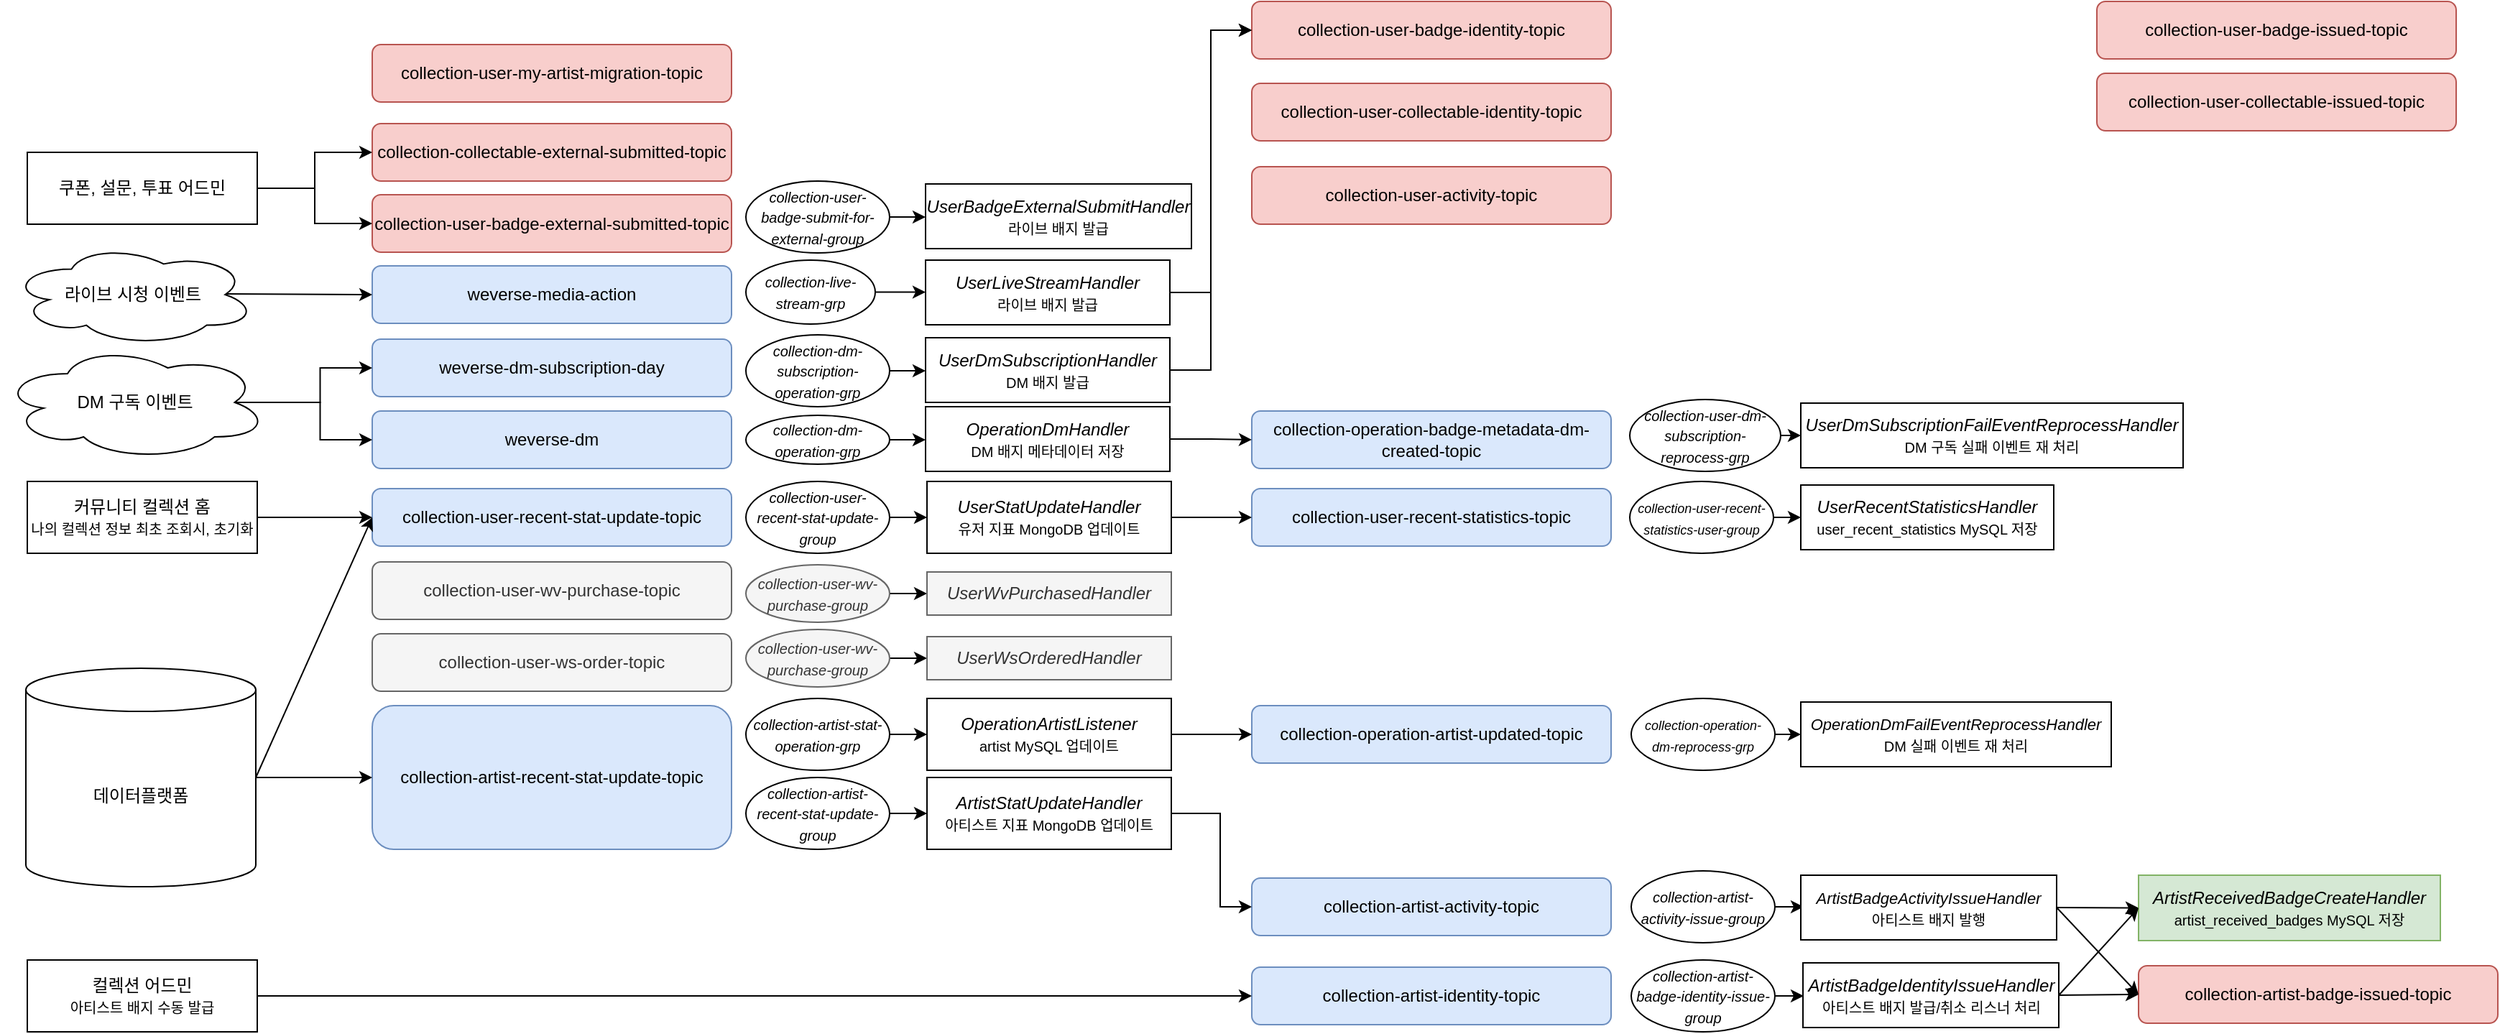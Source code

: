 <mxfile version="22.1.4" type="github">
  <diagram name="페이지-1" id="AxXZHzaRcRMsWfZ9CsZy">
    <mxGraphModel dx="1315" dy="704" grid="1" gridSize="10" guides="1" tooltips="1" connect="1" arrows="1" fold="1" page="1" pageScale="1" pageWidth="827" pageHeight="1169" math="0" shadow="0">
      <root>
        <mxCell id="0" />
        <mxCell id="1" parent="0" />
        <mxCell id="Hu20n-Qd5BMdo4HiK3WD-1" value="collection-user-recent-stat-update-topic" style="rounded=1;whiteSpace=wrap;html=1;fillColor=#dae8fc;strokeColor=#6c8ebf;" vertex="1" parent="1">
          <mxGeometry x="660" y="589" width="250" height="40" as="geometry" />
        </mxCell>
        <mxCell id="Hu20n-Qd5BMdo4HiK3WD-2" value="collection-operation-artist-updated-topic" style="rounded=1;whiteSpace=wrap;html=1;fillColor=#dae8fc;strokeColor=#6c8ebf;" vertex="1" parent="1">
          <mxGeometry x="1272" y="740" width="250" height="40" as="geometry" />
        </mxCell>
        <mxCell id="Hu20n-Qd5BMdo4HiK3WD-3" value="weverse-dm-subscription-day" style="rounded=1;whiteSpace=wrap;html=1;fillColor=#dae8fc;strokeColor=#6c8ebf;" vertex="1" parent="1">
          <mxGeometry x="660" y="485" width="250" height="40" as="geometry" />
        </mxCell>
        <mxCell id="Hu20n-Qd5BMdo4HiK3WD-4" value="collection-operation-badge-metadata-dm-created-topic" style="rounded=1;whiteSpace=wrap;html=1;fillColor=#dae8fc;strokeColor=#6c8ebf;" vertex="1" parent="1">
          <mxGeometry x="1272" y="535" width="250" height="40" as="geometry" />
        </mxCell>
        <mxCell id="Hu20n-Qd5BMdo4HiK3WD-6" value="collection-user-badge-identity-topic" style="rounded=1;whiteSpace=wrap;html=1;fillColor=#f8cecc;strokeColor=#b85450;" vertex="1" parent="1">
          <mxGeometry x="1272" y="250" width="250" height="40" as="geometry" />
        </mxCell>
        <mxCell id="Hu20n-Qd5BMdo4HiK3WD-7" value="collection-user-collectable-identity-topic" style="rounded=1;whiteSpace=wrap;html=1;fillColor=#f8cecc;strokeColor=#b85450;" vertex="1" parent="1">
          <mxGeometry x="1272" y="307" width="250" height="40" as="geometry" />
        </mxCell>
        <mxCell id="Hu20n-Qd5BMdo4HiK3WD-8" value="collection-artist-activity-topic" style="rounded=1;whiteSpace=wrap;html=1;fillColor=#dae8fc;strokeColor=#6c8ebf;" vertex="1" parent="1">
          <mxGeometry x="1272" y="860" width="250" height="40" as="geometry" />
        </mxCell>
        <mxCell id="Hu20n-Qd5BMdo4HiK3WD-9" value="collection-artist-identity-topic" style="rounded=1;whiteSpace=wrap;html=1;fillColor=#dae8fc;strokeColor=#6c8ebf;" vertex="1" parent="1">
          <mxGeometry x="1272" y="922" width="250" height="40" as="geometry" />
        </mxCell>
        <mxCell id="Hu20n-Qd5BMdo4HiK3WD-11" value="collection-artist-badge-issued-topic" style="rounded=1;whiteSpace=wrap;html=1;fillColor=#f8cecc;strokeColor=#b85450;" vertex="1" parent="1">
          <mxGeometry x="1889" y="921" width="250" height="40" as="geometry" />
        </mxCell>
        <mxCell id="Hu20n-Qd5BMdo4HiK3WD-12" value="collection-user-collectable-issued-topic" style="rounded=1;whiteSpace=wrap;html=1;fillColor=#f8cecc;strokeColor=#b85450;" vertex="1" parent="1">
          <mxGeometry x="1860" y="300" width="250" height="40" as="geometry" />
        </mxCell>
        <mxCell id="Hu20n-Qd5BMdo4HiK3WD-13" value="collection-user-my-artist-migration-topic" style="rounded=1;whiteSpace=wrap;html=1;fillColor=#f8cecc;strokeColor=#b85450;" vertex="1" parent="1">
          <mxGeometry x="660" y="280" width="250" height="40" as="geometry" />
        </mxCell>
        <mxCell id="Hu20n-Qd5BMdo4HiK3WD-14" value="collection-user-activity-topic" style="rounded=1;whiteSpace=wrap;html=1;fillColor=#f8cecc;strokeColor=#b85450;" vertex="1" parent="1">
          <mxGeometry x="1272" y="365" width="250" height="40" as="geometry" />
        </mxCell>
        <mxCell id="Hu20n-Qd5BMdo4HiK3WD-16" value="collection-user-badge-issued-topic" style="rounded=1;whiteSpace=wrap;html=1;fillColor=#f8cecc;strokeColor=#b85450;" vertex="1" parent="1">
          <mxGeometry x="1860" y="250" width="250" height="40" as="geometry" />
        </mxCell>
        <mxCell id="Hu20n-Qd5BMdo4HiK3WD-17" value="collection-user-ws-order-topic" style="rounded=1;whiteSpace=wrap;html=1;fillColor=#f5f5f5;strokeColor=#666666;fontColor=#333333;" vertex="1" parent="1">
          <mxGeometry x="660" y="690" width="250" height="40" as="geometry" />
        </mxCell>
        <mxCell id="Hu20n-Qd5BMdo4HiK3WD-18" value="collection-user-wv-purchase-topic" style="rounded=1;whiteSpace=wrap;html=1;fillColor=#f5f5f5;strokeColor=#666666;fontColor=#333333;" vertex="1" parent="1">
          <mxGeometry x="660" y="640" width="250" height="40" as="geometry" />
        </mxCell>
        <mxCell id="Hu20n-Qd5BMdo4HiK3WD-19" value="collection-artist-recent-stat-update-topic" style="rounded=1;whiteSpace=wrap;html=1;fillColor=#dae8fc;strokeColor=#6c8ebf;" vertex="1" parent="1">
          <mxGeometry x="660" y="740" width="250" height="100" as="geometry" />
        </mxCell>
        <mxCell id="Hu20n-Qd5BMdo4HiK3WD-20" value="collection-user-recent-statistics-topic" style="rounded=1;whiteSpace=wrap;html=1;fillColor=#dae8fc;strokeColor=#6c8ebf;" vertex="1" parent="1">
          <mxGeometry x="1272" y="589" width="250" height="40" as="geometry" />
        </mxCell>
        <mxCell id="Hu20n-Qd5BMdo4HiK3WD-21" value="weverse-dm" style="rounded=1;whiteSpace=wrap;html=1;fillColor=#dae8fc;strokeColor=#6c8ebf;" vertex="1" parent="1">
          <mxGeometry x="660" y="535" width="250" height="40" as="geometry" />
        </mxCell>
        <mxCell id="Hu20n-Qd5BMdo4HiK3WD-22" value="weverse-media-action" style="rounded=1;whiteSpace=wrap;html=1;fillColor=#dae8fc;strokeColor=#6c8ebf;" vertex="1" parent="1">
          <mxGeometry x="660" y="434" width="250" height="40" as="geometry" />
        </mxCell>
        <mxCell id="Hu20n-Qd5BMdo4HiK3WD-23" value="collection-user-badge-external-submitted-topic" style="rounded=1;whiteSpace=wrap;html=1;fillColor=#f8cecc;strokeColor=#b85450;" vertex="1" parent="1">
          <mxGeometry x="660" y="384.5" width="250" height="40" as="geometry" />
        </mxCell>
        <mxCell id="Hu20n-Qd5BMdo4HiK3WD-24" value="collection-collectable-external-submitted-topic" style="rounded=1;whiteSpace=wrap;html=1;fillColor=#f8cecc;strokeColor=#b85450;" vertex="1" parent="1">
          <mxGeometry x="660" y="335" width="250" height="40" as="geometry" />
        </mxCell>
        <mxCell id="Hu20n-Qd5BMdo4HiK3WD-59" style="edgeStyle=orthogonalEdgeStyle;rounded=0;orthogonalLoop=1;jettySize=auto;html=1;exitX=1;exitY=0.5;exitDx=0;exitDy=0;entryX=0;entryY=0.5;entryDx=0;entryDy=0;" edge="1" parent="1" source="Hu20n-Qd5BMdo4HiK3WD-27" target="Hu20n-Qd5BMdo4HiK3WD-34">
          <mxGeometry relative="1" as="geometry" />
        </mxCell>
        <mxCell id="Hu20n-Qd5BMdo4HiK3WD-27" value="&lt;i&gt;&lt;font style=&quot;font-size: 9px;&quot;&gt;collection-user-recent-statistics-user-group&lt;/font&gt;&lt;/i&gt;" style="ellipse;whiteSpace=wrap;html=1;" vertex="1" parent="1">
          <mxGeometry x="1535" y="584" width="100" height="50" as="geometry" />
        </mxCell>
        <mxCell id="Hu20n-Qd5BMdo4HiK3WD-29" style="edgeStyle=orthogonalEdgeStyle;rounded=0;orthogonalLoop=1;jettySize=auto;html=1;entryX=0;entryY=0.5;entryDx=0;entryDy=0;exitX=1;exitY=0.5;exitDx=0;exitDy=0;" edge="1" parent="1" source="Hu20n-Qd5BMdo4HiK3WD-35" target="Hu20n-Qd5BMdo4HiK3WD-20">
          <mxGeometry relative="1" as="geometry">
            <mxPoint x="650" y="549" as="sourcePoint" />
            <Array as="points" />
          </mxGeometry>
        </mxCell>
        <mxCell id="Hu20n-Qd5BMdo4HiK3WD-28" value="&lt;font size=&quot;1&quot;&gt;&lt;i&gt;collection-user-recent-stat-update-group&lt;/i&gt;&lt;/font&gt;" style="ellipse;whiteSpace=wrap;html=1;" vertex="1" parent="1">
          <mxGeometry x="920" y="584" width="100" height="50" as="geometry" />
        </mxCell>
        <mxCell id="Hu20n-Qd5BMdo4HiK3WD-34" value="&lt;i&gt;UserRecentStatisticsHandler&lt;/i&gt;&lt;br style=&quot;border-color: var(--border-color);&quot;&gt;&lt;font style=&quot;font-size: 10px;&quot;&gt;user_recent_statistics MySQL 저장&lt;/font&gt;" style="rounded=0;whiteSpace=wrap;html=1;" vertex="1" parent="1">
          <mxGeometry x="1654" y="586.5" width="176" height="45" as="geometry" />
        </mxCell>
        <mxCell id="Hu20n-Qd5BMdo4HiK3WD-38" value="" style="edgeStyle=orthogonalEdgeStyle;rounded=0;orthogonalLoop=1;jettySize=auto;html=1;entryX=0;entryY=0.5;entryDx=0;entryDy=0;exitX=1;exitY=0.5;exitDx=0;exitDy=0;" edge="1" parent="1" source="Hu20n-Qd5BMdo4HiK3WD-28" target="Hu20n-Qd5BMdo4HiK3WD-35">
          <mxGeometry relative="1" as="geometry">
            <mxPoint x="737" y="286" as="sourcePoint" />
            <mxPoint x="1390" y="286" as="targetPoint" />
            <Array as="points" />
          </mxGeometry>
        </mxCell>
        <mxCell id="Hu20n-Qd5BMdo4HiK3WD-35" value="&lt;i&gt;UserStatUpdateHandler&lt;/i&gt;&lt;br&gt;&lt;font style=&quot;font-size: 10px;&quot;&gt;유저 지표 MongoDB 업데이트&lt;/font&gt;" style="rounded=0;whiteSpace=wrap;html=1;" vertex="1" parent="1">
          <mxGeometry x="1046" y="584" width="170" height="50" as="geometry" />
        </mxCell>
        <mxCell id="Hu20n-Qd5BMdo4HiK3WD-40" style="edgeStyle=orthogonalEdgeStyle;rounded=0;orthogonalLoop=1;jettySize=auto;html=1;entryX=0;entryY=0.5;entryDx=0;entryDy=0;" edge="1" parent="1" source="Hu20n-Qd5BMdo4HiK3WD-39" target="Hu20n-Qd5BMdo4HiK3WD-1">
          <mxGeometry relative="1" as="geometry" />
        </mxCell>
        <mxCell id="Hu20n-Qd5BMdo4HiK3WD-39" value="커뮤니티 컬렉션 홈&lt;br&gt;&lt;font style=&quot;font-size: 10px;&quot;&gt;나의 컬렉션 정보 최초 조회시, 초기화&lt;/font&gt;" style="rounded=0;whiteSpace=wrap;html=1;" vertex="1" parent="1">
          <mxGeometry x="420" y="584" width="160" height="50" as="geometry" />
        </mxCell>
        <mxCell id="Hu20n-Qd5BMdo4HiK3WD-42" style="rounded=0;orthogonalLoop=1;jettySize=auto;html=1;exitX=1;exitY=0.5;exitDx=0;exitDy=0;exitPerimeter=0;entryX=0;entryY=0.5;entryDx=0;entryDy=0;" edge="1" parent="1" source="Hu20n-Qd5BMdo4HiK3WD-41" target="Hu20n-Qd5BMdo4HiK3WD-1">
          <mxGeometry relative="1" as="geometry" />
        </mxCell>
        <mxCell id="Hu20n-Qd5BMdo4HiK3WD-43" style="edgeStyle=orthogonalEdgeStyle;rounded=0;orthogonalLoop=1;jettySize=auto;html=1;exitX=1;exitY=0.5;exitDx=0;exitDy=0;exitPerimeter=0;entryX=0;entryY=0.5;entryDx=0;entryDy=0;" edge="1" parent="1" source="Hu20n-Qd5BMdo4HiK3WD-41" target="Hu20n-Qd5BMdo4HiK3WD-19">
          <mxGeometry relative="1" as="geometry" />
        </mxCell>
        <mxCell id="Hu20n-Qd5BMdo4HiK3WD-41" value="데이터플랫폼" style="shape=cylinder3;whiteSpace=wrap;html=1;boundedLbl=1;backgroundOutline=1;size=15;" vertex="1" parent="1">
          <mxGeometry x="419" y="714" width="160" height="152" as="geometry" />
        </mxCell>
        <mxCell id="Hu20n-Qd5BMdo4HiK3WD-46" style="edgeStyle=orthogonalEdgeStyle;rounded=0;orthogonalLoop=1;jettySize=auto;html=1;exitX=1;exitY=0.5;exitDx=0;exitDy=0;entryX=0;entryY=0.5;entryDx=0;entryDy=0;" edge="1" parent="1" source="Hu20n-Qd5BMdo4HiK3WD-44" target="Hu20n-Qd5BMdo4HiK3WD-45">
          <mxGeometry relative="1" as="geometry" />
        </mxCell>
        <mxCell id="Hu20n-Qd5BMdo4HiK3WD-44" value="&lt;font style=&quot;font-size: 10px;&quot;&gt;&lt;i&gt;collection-artist-recent-stat-update-group&lt;/i&gt;&lt;/font&gt;" style="ellipse;whiteSpace=wrap;html=1;" vertex="1" parent="1">
          <mxGeometry x="920" y="790" width="100" height="50" as="geometry" />
        </mxCell>
        <mxCell id="Hu20n-Qd5BMdo4HiK3WD-47" style="edgeStyle=orthogonalEdgeStyle;rounded=0;orthogonalLoop=1;jettySize=auto;html=1;exitX=1;exitY=0.5;exitDx=0;exitDy=0;entryX=0;entryY=0.5;entryDx=0;entryDy=0;" edge="1" parent="1" source="Hu20n-Qd5BMdo4HiK3WD-45" target="Hu20n-Qd5BMdo4HiK3WD-8">
          <mxGeometry relative="1" as="geometry">
            <Array as="points">
              <mxPoint x="1250" y="815" />
              <mxPoint x="1250" y="880" />
            </Array>
          </mxGeometry>
        </mxCell>
        <mxCell id="Hu20n-Qd5BMdo4HiK3WD-45" value="&lt;i&gt;ArtistStatUpdateHandler&lt;br&gt;&lt;/i&gt;&lt;font style=&quot;font-size: 10px;&quot;&gt;아티스트 지표 MongoDB 업데이트&lt;/font&gt;" style="rounded=0;whiteSpace=wrap;html=1;" vertex="1" parent="1">
          <mxGeometry x="1046" y="790" width="170" height="50" as="geometry" />
        </mxCell>
        <mxCell id="Hu20n-Qd5BMdo4HiK3WD-53" style="edgeStyle=orthogonalEdgeStyle;rounded=0;orthogonalLoop=1;jettySize=auto;html=1;exitX=1;exitY=0.5;exitDx=0;exitDy=0;entryX=0;entryY=0.5;entryDx=0;entryDy=0;" edge="1" parent="1" source="Hu20n-Qd5BMdo4HiK3WD-48" target="Hu20n-Qd5BMdo4HiK3WD-52">
          <mxGeometry relative="1" as="geometry" />
        </mxCell>
        <mxCell id="Hu20n-Qd5BMdo4HiK3WD-48" value="&lt;font style=&quot;font-size: 10px;&quot;&gt;&lt;i&gt;collection-artist-stat-operation-grp&lt;/i&gt;&lt;/font&gt;" style="ellipse;whiteSpace=wrap;html=1;" vertex="1" parent="1">
          <mxGeometry x="920" y="735" width="100" height="50" as="geometry" />
        </mxCell>
        <mxCell id="Hu20n-Qd5BMdo4HiK3WD-49" style="edgeStyle=orthogonalEdgeStyle;rounded=0;orthogonalLoop=1;jettySize=auto;html=1;exitX=0.5;exitY=1;exitDx=0;exitDy=0;" edge="1" parent="1" source="Hu20n-Qd5BMdo4HiK3WD-19" target="Hu20n-Qd5BMdo4HiK3WD-19">
          <mxGeometry relative="1" as="geometry" />
        </mxCell>
        <mxCell id="Hu20n-Qd5BMdo4HiK3WD-54" style="edgeStyle=orthogonalEdgeStyle;rounded=0;orthogonalLoop=1;jettySize=auto;html=1;exitX=1;exitY=0.5;exitDx=0;exitDy=0;entryX=0;entryY=0.5;entryDx=0;entryDy=0;" edge="1" parent="1" source="Hu20n-Qd5BMdo4HiK3WD-52" target="Hu20n-Qd5BMdo4HiK3WD-2">
          <mxGeometry relative="1" as="geometry" />
        </mxCell>
        <mxCell id="Hu20n-Qd5BMdo4HiK3WD-52" value="&lt;i&gt;OperationArtistListener&lt;br&gt;&lt;/i&gt;&lt;span style=&quot;font-size: 10px;&quot;&gt;artist MySQL 업데이트&lt;/span&gt;" style="rounded=0;whiteSpace=wrap;html=1;" vertex="1" parent="1">
          <mxGeometry x="1046" y="735" width="170" height="50" as="geometry" />
        </mxCell>
        <mxCell id="Hu20n-Qd5BMdo4HiK3WD-57" style="edgeStyle=orthogonalEdgeStyle;rounded=0;orthogonalLoop=1;jettySize=auto;html=1;exitX=1;exitY=0.5;exitDx=0;exitDy=0;entryX=0;entryY=0.5;entryDx=0;entryDy=0;" edge="1" parent="1" source="Hu20n-Qd5BMdo4HiK3WD-55" target="Hu20n-Qd5BMdo4HiK3WD-56">
          <mxGeometry relative="1" as="geometry" />
        </mxCell>
        <mxCell id="Hu20n-Qd5BMdo4HiK3WD-55" value="&lt;i&gt;&lt;font style=&quot;font-size: 9px;&quot;&gt;collection-operation-&lt;br&gt;dm-reprocess-grp&lt;/font&gt;&lt;/i&gt;" style="ellipse;whiteSpace=wrap;html=1;" vertex="1" parent="1">
          <mxGeometry x="1536" y="735" width="100" height="50" as="geometry" />
        </mxCell>
        <mxCell id="Hu20n-Qd5BMdo4HiK3WD-56" value="&lt;font style=&quot;&quot;&gt;&lt;i style=&quot;&quot;&gt;&lt;font style=&quot;font-size: 11px;&quot;&gt;OperationDmFailEventReprocessHandler&lt;/font&gt;&lt;/i&gt;&lt;br&gt;&lt;/font&gt;&lt;font style=&quot;font-size: 10px;&quot;&gt;DM 실패 이벤트 재 처리&lt;/font&gt;" style="rounded=0;whiteSpace=wrap;html=1;" vertex="1" parent="1">
          <mxGeometry x="1654" y="737.5" width="216" height="45" as="geometry" />
        </mxCell>
        <mxCell id="Hu20n-Qd5BMdo4HiK3WD-62" style="edgeStyle=orthogonalEdgeStyle;rounded=0;orthogonalLoop=1;jettySize=auto;html=1;exitX=1;exitY=0.5;exitDx=0;exitDy=0;" edge="1" parent="1" source="Hu20n-Qd5BMdo4HiK3WD-60" target="Hu20n-Qd5BMdo4HiK3WD-61">
          <mxGeometry relative="1" as="geometry" />
        </mxCell>
        <mxCell id="Hu20n-Qd5BMdo4HiK3WD-60" value="&lt;font style=&quot;font-size: 10px;&quot;&gt;&lt;i&gt;collection-artist-activity-issue-group&lt;/i&gt;&lt;/font&gt;" style="ellipse;whiteSpace=wrap;html=1;" vertex="1" parent="1">
          <mxGeometry x="1536" y="855" width="100" height="50" as="geometry" />
        </mxCell>
        <mxCell id="Hu20n-Qd5BMdo4HiK3WD-65" style="rounded=0;orthogonalLoop=1;jettySize=auto;html=1;exitX=1;exitY=0.5;exitDx=0;exitDy=0;entryX=0;entryY=0.5;entryDx=0;entryDy=0;" edge="1" parent="1" source="Hu20n-Qd5BMdo4HiK3WD-61" target="Hu20n-Qd5BMdo4HiK3WD-11">
          <mxGeometry relative="1" as="geometry" />
        </mxCell>
        <mxCell id="Hu20n-Qd5BMdo4HiK3WD-73" style="rounded=0;orthogonalLoop=1;jettySize=auto;html=1;exitX=1;exitY=0.5;exitDx=0;exitDy=0;entryX=0;entryY=0.5;entryDx=0;entryDy=0;" edge="1" parent="1" source="Hu20n-Qd5BMdo4HiK3WD-61" target="Hu20n-Qd5BMdo4HiK3WD-71">
          <mxGeometry relative="1" as="geometry" />
        </mxCell>
        <mxCell id="Hu20n-Qd5BMdo4HiK3WD-61" value="&lt;font style=&quot;&quot;&gt;&lt;font size=&quot;1&quot; style=&quot;&quot;&gt;&lt;i style=&quot;font-size: 11px;&quot;&gt;ArtistBadgeActivityIssueHandler&lt;/i&gt;&lt;/font&gt;&lt;br&gt;&lt;span style=&quot;font-size: 10px;&quot;&gt;아티스트 배지 발행&lt;/span&gt;&lt;br&gt;&lt;/font&gt;" style="rounded=0;whiteSpace=wrap;html=1;" vertex="1" parent="1">
          <mxGeometry x="1654" y="858" width="178" height="45" as="geometry" />
        </mxCell>
        <mxCell id="Hu20n-Qd5BMdo4HiK3WD-71" value="&lt;i&gt;ArtistReceivedBadgeCreateHandler&lt;/i&gt;&lt;br&gt;&lt;font style=&quot;font-size: 10px;&quot;&gt;artist_received_badges&amp;nbsp;MySQL 저장&lt;/font&gt;" style="rounded=0;whiteSpace=wrap;html=1;fillColor=#d5e8d4;strokeColor=#82b366;" vertex="1" parent="1">
          <mxGeometry x="1889" y="858" width="210" height="45.5" as="geometry" />
        </mxCell>
        <mxCell id="Hu20n-Qd5BMdo4HiK3WD-77" style="edgeStyle=orthogonalEdgeStyle;rounded=0;orthogonalLoop=1;jettySize=auto;html=1;exitX=1;exitY=0.5;exitDx=0;exitDy=0;" edge="1" parent="1" source="Hu20n-Qd5BMdo4HiK3WD-74" target="Hu20n-Qd5BMdo4HiK3WD-75">
          <mxGeometry relative="1" as="geometry" />
        </mxCell>
        <mxCell id="Hu20n-Qd5BMdo4HiK3WD-74" value="&lt;font size=&quot;1&quot; style=&quot;&quot;&gt;&lt;i style=&quot;&quot;&gt;collection-artist-badge-identity-issue-group&lt;/i&gt;&lt;/font&gt;" style="ellipse;whiteSpace=wrap;html=1;" vertex="1" parent="1">
          <mxGeometry x="1536" y="917" width="100" height="50" as="geometry" />
        </mxCell>
        <mxCell id="Hu20n-Qd5BMdo4HiK3WD-79" style="rounded=0;orthogonalLoop=1;jettySize=auto;html=1;exitX=1;exitY=0.5;exitDx=0;exitDy=0;entryX=0;entryY=0.5;entryDx=0;entryDy=0;" edge="1" parent="1" source="Hu20n-Qd5BMdo4HiK3WD-75" target="Hu20n-Qd5BMdo4HiK3WD-11">
          <mxGeometry relative="1" as="geometry" />
        </mxCell>
        <mxCell id="Hu20n-Qd5BMdo4HiK3WD-81" style="rounded=0;orthogonalLoop=1;jettySize=auto;html=1;exitX=1;exitY=0.5;exitDx=0;exitDy=0;entryX=0;entryY=0.5;entryDx=0;entryDy=0;" edge="1" parent="1" source="Hu20n-Qd5BMdo4HiK3WD-75" target="Hu20n-Qd5BMdo4HiK3WD-71">
          <mxGeometry relative="1" as="geometry">
            <mxPoint x="1932" y="972.75" as="targetPoint" />
          </mxGeometry>
        </mxCell>
        <mxCell id="Hu20n-Qd5BMdo4HiK3WD-75" value="&lt;i&gt;ArtistBadgeIdentityIssueHandler&lt;/i&gt;&lt;br&gt;&lt;font style=&quot;font-size: 10px;&quot;&gt;아티스트 배지 발급/취소 리스너 처리&lt;/font&gt;" style="rounded=0;whiteSpace=wrap;html=1;" vertex="1" parent="1">
          <mxGeometry x="1655.5" y="919" width="178" height="45" as="geometry" />
        </mxCell>
        <mxCell id="Hu20n-Qd5BMdo4HiK3WD-83" style="edgeStyle=orthogonalEdgeStyle;rounded=0;orthogonalLoop=1;jettySize=auto;html=1;exitX=1;exitY=0.5;exitDx=0;exitDy=0;entryX=0;entryY=0.5;entryDx=0;entryDy=0;" edge="1" parent="1" source="Hu20n-Qd5BMdo4HiK3WD-82" target="Hu20n-Qd5BMdo4HiK3WD-9">
          <mxGeometry relative="1" as="geometry" />
        </mxCell>
        <mxCell id="Hu20n-Qd5BMdo4HiK3WD-82" value="컬렉션 어드민&lt;br&gt;&lt;span style=&quot;font-size: 10px;&quot;&gt;아티스트 배지 수동 발급&lt;/span&gt;" style="rounded=0;whiteSpace=wrap;html=1;" vertex="1" parent="1">
          <mxGeometry x="420" y="917" width="160" height="50" as="geometry" />
        </mxCell>
        <mxCell id="Hu20n-Qd5BMdo4HiK3WD-89" style="edgeStyle=orthogonalEdgeStyle;rounded=0;orthogonalLoop=1;jettySize=auto;html=1;exitX=1;exitY=0.5;exitDx=0;exitDy=0;entryX=0;entryY=0.5;entryDx=0;entryDy=0;" edge="1" parent="1" source="Hu20n-Qd5BMdo4HiK3WD-90" target="Hu20n-Qd5BMdo4HiK3WD-23">
          <mxGeometry relative="1" as="geometry">
            <mxPoint x="580" y="390.5" as="sourcePoint" />
          </mxGeometry>
        </mxCell>
        <mxCell id="Hu20n-Qd5BMdo4HiK3WD-91" value="" style="edgeStyle=orthogonalEdgeStyle;rounded=0;orthogonalLoop=1;jettySize=auto;html=1;" edge="1" parent="1" source="Hu20n-Qd5BMdo4HiK3WD-90" target="Hu20n-Qd5BMdo4HiK3WD-24">
          <mxGeometry relative="1" as="geometry" />
        </mxCell>
        <mxCell id="Hu20n-Qd5BMdo4HiK3WD-90" value="쿠폰, 설문, 투표 어드민&lt;br&gt;" style="rounded=0;whiteSpace=wrap;html=1;" vertex="1" parent="1">
          <mxGeometry x="420" y="355" width="160" height="50" as="geometry" />
        </mxCell>
        <mxCell id="Hu20n-Qd5BMdo4HiK3WD-95" style="edgeStyle=orthogonalEdgeStyle;rounded=0;orthogonalLoop=1;jettySize=auto;html=1;exitX=0.875;exitY=0.5;exitDx=0;exitDy=0;exitPerimeter=0;entryX=0;entryY=0.5;entryDx=0;entryDy=0;" edge="1" parent="1" target="Hu20n-Qd5BMdo4HiK3WD-22">
          <mxGeometry relative="1" as="geometry">
            <mxPoint x="558.625" y="453.5" as="sourcePoint" />
          </mxGeometry>
        </mxCell>
        <mxCell id="Hu20n-Qd5BMdo4HiK3WD-94" value="라이브 시청 이벤트" style="ellipse;shape=cloud;whiteSpace=wrap;html=1;" vertex="1" parent="1">
          <mxGeometry x="408" y="418.5" width="171" height="71" as="geometry" />
        </mxCell>
        <mxCell id="Hu20n-Qd5BMdo4HiK3WD-97" style="edgeStyle=orthogonalEdgeStyle;rounded=0;orthogonalLoop=1;jettySize=auto;html=1;exitX=0.875;exitY=0.5;exitDx=0;exitDy=0;exitPerimeter=0;" edge="1" parent="1" source="Hu20n-Qd5BMdo4HiK3WD-96" target="Hu20n-Qd5BMdo4HiK3WD-3">
          <mxGeometry relative="1" as="geometry" />
        </mxCell>
        <mxCell id="Hu20n-Qd5BMdo4HiK3WD-98" style="edgeStyle=orthogonalEdgeStyle;rounded=0;orthogonalLoop=1;jettySize=auto;html=1;exitX=0.875;exitY=0.5;exitDx=0;exitDy=0;exitPerimeter=0;" edge="1" parent="1" source="Hu20n-Qd5BMdo4HiK3WD-96" target="Hu20n-Qd5BMdo4HiK3WD-21">
          <mxGeometry relative="1" as="geometry" />
        </mxCell>
        <mxCell id="Hu20n-Qd5BMdo4HiK3WD-96" value="DM 구독 이벤트" style="ellipse;shape=cloud;whiteSpace=wrap;html=1;" vertex="1" parent="1">
          <mxGeometry x="401.5" y="489" width="186" height="80" as="geometry" />
        </mxCell>
        <mxCell id="Hu20n-Qd5BMdo4HiK3WD-103" style="edgeStyle=orthogonalEdgeStyle;rounded=0;orthogonalLoop=1;jettySize=auto;html=1;exitX=1;exitY=0.5;exitDx=0;exitDy=0;entryX=0;entryY=0.5;entryDx=0;entryDy=0;" edge="1" parent="1" source="Hu20n-Qd5BMdo4HiK3WD-99" target="Hu20n-Qd5BMdo4HiK3WD-102">
          <mxGeometry relative="1" as="geometry" />
        </mxCell>
        <mxCell id="Hu20n-Qd5BMdo4HiK3WD-99" value="&lt;font size=&quot;1&quot;&gt;&lt;i&gt;collection-user-wv-purchase-group&lt;br&gt;&lt;/i&gt;&lt;/font&gt;" style="ellipse;whiteSpace=wrap;html=1;fillColor=#f5f5f5;fontColor=#333333;strokeColor=#666666;" vertex="1" parent="1">
          <mxGeometry x="920" y="642" width="100" height="40" as="geometry" />
        </mxCell>
        <mxCell id="Hu20n-Qd5BMdo4HiK3WD-107" style="edgeStyle=orthogonalEdgeStyle;rounded=0;orthogonalLoop=1;jettySize=auto;html=1;exitX=1;exitY=0.5;exitDx=0;exitDy=0;entryX=0;entryY=0.5;entryDx=0;entryDy=0;" edge="1" parent="1" source="Hu20n-Qd5BMdo4HiK3WD-100" target="Hu20n-Qd5BMdo4HiK3WD-106">
          <mxGeometry relative="1" as="geometry">
            <mxPoint x="1040" y="555" as="targetPoint" />
          </mxGeometry>
        </mxCell>
        <mxCell id="Hu20n-Qd5BMdo4HiK3WD-100" value="&lt;font size=&quot;1&quot;&gt;&lt;i&gt;collection-dm-operation-grp&lt;/i&gt;&lt;/font&gt;" style="ellipse;whiteSpace=wrap;html=1;" vertex="1" parent="1">
          <mxGeometry x="920" y="538" width="100" height="34" as="geometry" />
        </mxCell>
        <mxCell id="Hu20n-Qd5BMdo4HiK3WD-105" style="edgeStyle=orthogonalEdgeStyle;rounded=0;orthogonalLoop=1;jettySize=auto;html=1;exitX=1;exitY=0.5;exitDx=0;exitDy=0;entryX=0;entryY=0.5;entryDx=0;entryDy=0;" edge="1" parent="1" source="Hu20n-Qd5BMdo4HiK3WD-101" target="Hu20n-Qd5BMdo4HiK3WD-104">
          <mxGeometry relative="1" as="geometry" />
        </mxCell>
        <mxCell id="Hu20n-Qd5BMdo4HiK3WD-101" value="&lt;font size=&quot;1&quot;&gt;&lt;i&gt;collection-user-wv-purchase-group&lt;br&gt;&lt;/i&gt;&lt;/font&gt;" style="ellipse;whiteSpace=wrap;html=1;fillColor=#f5f5f5;fontColor=#333333;strokeColor=#666666;" vertex="1" parent="1">
          <mxGeometry x="920" y="687" width="100" height="40" as="geometry" />
        </mxCell>
        <mxCell id="Hu20n-Qd5BMdo4HiK3WD-102" value="&lt;i&gt;UserWvPurchasedHandler&lt;/i&gt;" style="rounded=0;whiteSpace=wrap;html=1;fillColor=#f5f5f5;fontColor=#333333;strokeColor=#666666;" vertex="1" parent="1">
          <mxGeometry x="1046" y="647" width="170" height="30" as="geometry" />
        </mxCell>
        <mxCell id="Hu20n-Qd5BMdo4HiK3WD-104" value="&lt;i&gt;UserWsOrderedHandler&lt;/i&gt;" style="rounded=0;whiteSpace=wrap;html=1;fillColor=#f5f5f5;fontColor=#333333;strokeColor=#666666;" vertex="1" parent="1">
          <mxGeometry x="1046" y="692" width="170" height="30" as="geometry" />
        </mxCell>
        <mxCell id="Hu20n-Qd5BMdo4HiK3WD-108" style="edgeStyle=orthogonalEdgeStyle;rounded=0;orthogonalLoop=1;jettySize=auto;html=1;exitX=1;exitY=0.5;exitDx=0;exitDy=0;entryX=0;entryY=0.5;entryDx=0;entryDy=0;" edge="1" parent="1" source="Hu20n-Qd5BMdo4HiK3WD-106" target="Hu20n-Qd5BMdo4HiK3WD-4">
          <mxGeometry relative="1" as="geometry" />
        </mxCell>
        <mxCell id="Hu20n-Qd5BMdo4HiK3WD-106" value="&lt;font style=&quot;&quot;&gt;&lt;i&gt;OperationDmHandler&lt;br&gt;&lt;/i&gt;&lt;font style=&quot;font-size: 10px;&quot;&gt;DM 배지 메타데이터 저장&lt;/font&gt;&lt;br&gt;&lt;/font&gt;" style="rounded=0;whiteSpace=wrap;html=1;" vertex="1" parent="1">
          <mxGeometry x="1045" y="532" width="170" height="45" as="geometry" />
        </mxCell>
        <mxCell id="Hu20n-Qd5BMdo4HiK3WD-111" style="edgeStyle=orthogonalEdgeStyle;rounded=0;orthogonalLoop=1;jettySize=auto;html=1;exitX=1;exitY=0.5;exitDx=0;exitDy=0;entryX=0;entryY=0.5;entryDx=0;entryDy=0;" edge="1" parent="1" source="Hu20n-Qd5BMdo4HiK3WD-109" target="Hu20n-Qd5BMdo4HiK3WD-110">
          <mxGeometry relative="1" as="geometry" />
        </mxCell>
        <mxCell id="Hu20n-Qd5BMdo4HiK3WD-109" value="&lt;font size=&quot;1&quot;&gt;&lt;i&gt;collection-user-dm-subscription-reprocess-grp&lt;/i&gt;&lt;/font&gt;" style="ellipse;whiteSpace=wrap;html=1;" vertex="1" parent="1">
          <mxGeometry x="1535" y="527" width="105" height="50" as="geometry" />
        </mxCell>
        <mxCell id="Hu20n-Qd5BMdo4HiK3WD-110" value="&lt;i&gt;UserDmSubscriptionFailEventReprocessHandler&lt;/i&gt;&lt;br style=&quot;border-color: var(--border-color);&quot;&gt;&lt;font style=&quot;font-size: 10px;&quot;&gt;DM 구독 실패 이벤트 재 처리&lt;/font&gt;" style="rounded=0;whiteSpace=wrap;html=1;" vertex="1" parent="1">
          <mxGeometry x="1654" y="529.5" width="266" height="45" as="geometry" />
        </mxCell>
        <mxCell id="Hu20n-Qd5BMdo4HiK3WD-114" style="edgeStyle=orthogonalEdgeStyle;rounded=0;orthogonalLoop=1;jettySize=auto;html=1;exitX=1;exitY=0.5;exitDx=0;exitDy=0;entryX=0;entryY=0.5;entryDx=0;entryDy=0;" edge="1" parent="1" source="Hu20n-Qd5BMdo4HiK3WD-112" target="Hu20n-Qd5BMdo4HiK3WD-113">
          <mxGeometry relative="1" as="geometry" />
        </mxCell>
        <mxCell id="Hu20n-Qd5BMdo4HiK3WD-112" value="&lt;font size=&quot;1&quot;&gt;&lt;i&gt;collection-dm-subscription-operation-grp&lt;/i&gt;&lt;/font&gt;" style="ellipse;whiteSpace=wrap;html=1;" vertex="1" parent="1">
          <mxGeometry x="920" y="482" width="100" height="50" as="geometry" />
        </mxCell>
        <mxCell id="Hu20n-Qd5BMdo4HiK3WD-115" style="edgeStyle=orthogonalEdgeStyle;rounded=0;orthogonalLoop=1;jettySize=auto;html=1;exitX=1;exitY=0.5;exitDx=0;exitDy=0;entryX=0;entryY=0.5;entryDx=0;entryDy=0;" edge="1" parent="1" source="Hu20n-Qd5BMdo4HiK3WD-113" target="Hu20n-Qd5BMdo4HiK3WD-6">
          <mxGeometry relative="1" as="geometry" />
        </mxCell>
        <mxCell id="Hu20n-Qd5BMdo4HiK3WD-113" value="&lt;font style=&quot;&quot;&gt;&lt;i&gt;UserDmSubscriptionHandler&lt;br&gt;&lt;/i&gt;&lt;font style=&quot;font-size: 10px;&quot;&gt;DM 배지 발급&lt;/font&gt;&lt;br&gt;&lt;/font&gt;" style="rounded=0;whiteSpace=wrap;html=1;" vertex="1" parent="1">
          <mxGeometry x="1045" y="484" width="170" height="45" as="geometry" />
        </mxCell>
        <mxCell id="Hu20n-Qd5BMdo4HiK3WD-120" style="edgeStyle=orthogonalEdgeStyle;rounded=0;orthogonalLoop=1;jettySize=auto;html=1;exitX=1;exitY=0.5;exitDx=0;exitDy=0;entryX=0;entryY=0.5;entryDx=0;entryDy=0;" edge="1" parent="1" source="Hu20n-Qd5BMdo4HiK3WD-116" target="Hu20n-Qd5BMdo4HiK3WD-117">
          <mxGeometry relative="1" as="geometry" />
        </mxCell>
        <mxCell id="Hu20n-Qd5BMdo4HiK3WD-116" value="&lt;font size=&quot;1&quot;&gt;&lt;i&gt;collection-live-stream-grp&lt;/i&gt;&lt;/font&gt;" style="ellipse;whiteSpace=wrap;html=1;" vertex="1" parent="1">
          <mxGeometry x="920" y="430" width="90" height="44.5" as="geometry" />
        </mxCell>
        <mxCell id="Hu20n-Qd5BMdo4HiK3WD-121" style="edgeStyle=orthogonalEdgeStyle;rounded=0;orthogonalLoop=1;jettySize=auto;html=1;exitX=1;exitY=0.5;exitDx=0;exitDy=0;entryX=0;entryY=0.5;entryDx=0;entryDy=0;" edge="1" parent="1" source="Hu20n-Qd5BMdo4HiK3WD-117" target="Hu20n-Qd5BMdo4HiK3WD-6">
          <mxGeometry relative="1" as="geometry" />
        </mxCell>
        <mxCell id="Hu20n-Qd5BMdo4HiK3WD-117" value="&lt;font style=&quot;&quot;&gt;&lt;i&gt;UserLiveStreamHandler&lt;br&gt;&lt;/i&gt;&lt;font style=&quot;font-size: 10px;&quot;&gt;라이브 배지 발급&lt;/font&gt;&lt;br&gt;&lt;/font&gt;" style="rounded=0;whiteSpace=wrap;html=1;" vertex="1" parent="1">
          <mxGeometry x="1045" y="430" width="170" height="45" as="geometry" />
        </mxCell>
        <mxCell id="Hu20n-Qd5BMdo4HiK3WD-124" style="edgeStyle=orthogonalEdgeStyle;rounded=0;orthogonalLoop=1;jettySize=auto;html=1;exitX=1;exitY=0.5;exitDx=0;exitDy=0;entryX=0;entryY=0.5;entryDx=0;entryDy=0;" edge="1" parent="1" source="Hu20n-Qd5BMdo4HiK3WD-122" target="Hu20n-Qd5BMdo4HiK3WD-123">
          <mxGeometry relative="1" as="geometry" />
        </mxCell>
        <mxCell id="Hu20n-Qd5BMdo4HiK3WD-122" value="&lt;font size=&quot;1&quot;&gt;&lt;i&gt;collection-user-badge-submit-for-external-group&lt;/i&gt;&lt;/font&gt;" style="ellipse;whiteSpace=wrap;html=1;" vertex="1" parent="1">
          <mxGeometry x="920" y="375" width="100" height="50" as="geometry" />
        </mxCell>
        <mxCell id="Hu20n-Qd5BMdo4HiK3WD-123" value="&lt;font style=&quot;&quot;&gt;&lt;i&gt;UserBadgeExternalSubmitHandler&lt;br&gt;&lt;/i&gt;&lt;font style=&quot;font-size: 10px;&quot;&gt;라이브 배지 발급&lt;/font&gt;&lt;br&gt;&lt;/font&gt;" style="rounded=0;whiteSpace=wrap;html=1;" vertex="1" parent="1">
          <mxGeometry x="1045" y="377" width="185" height="45" as="geometry" />
        </mxCell>
      </root>
    </mxGraphModel>
  </diagram>
</mxfile>
